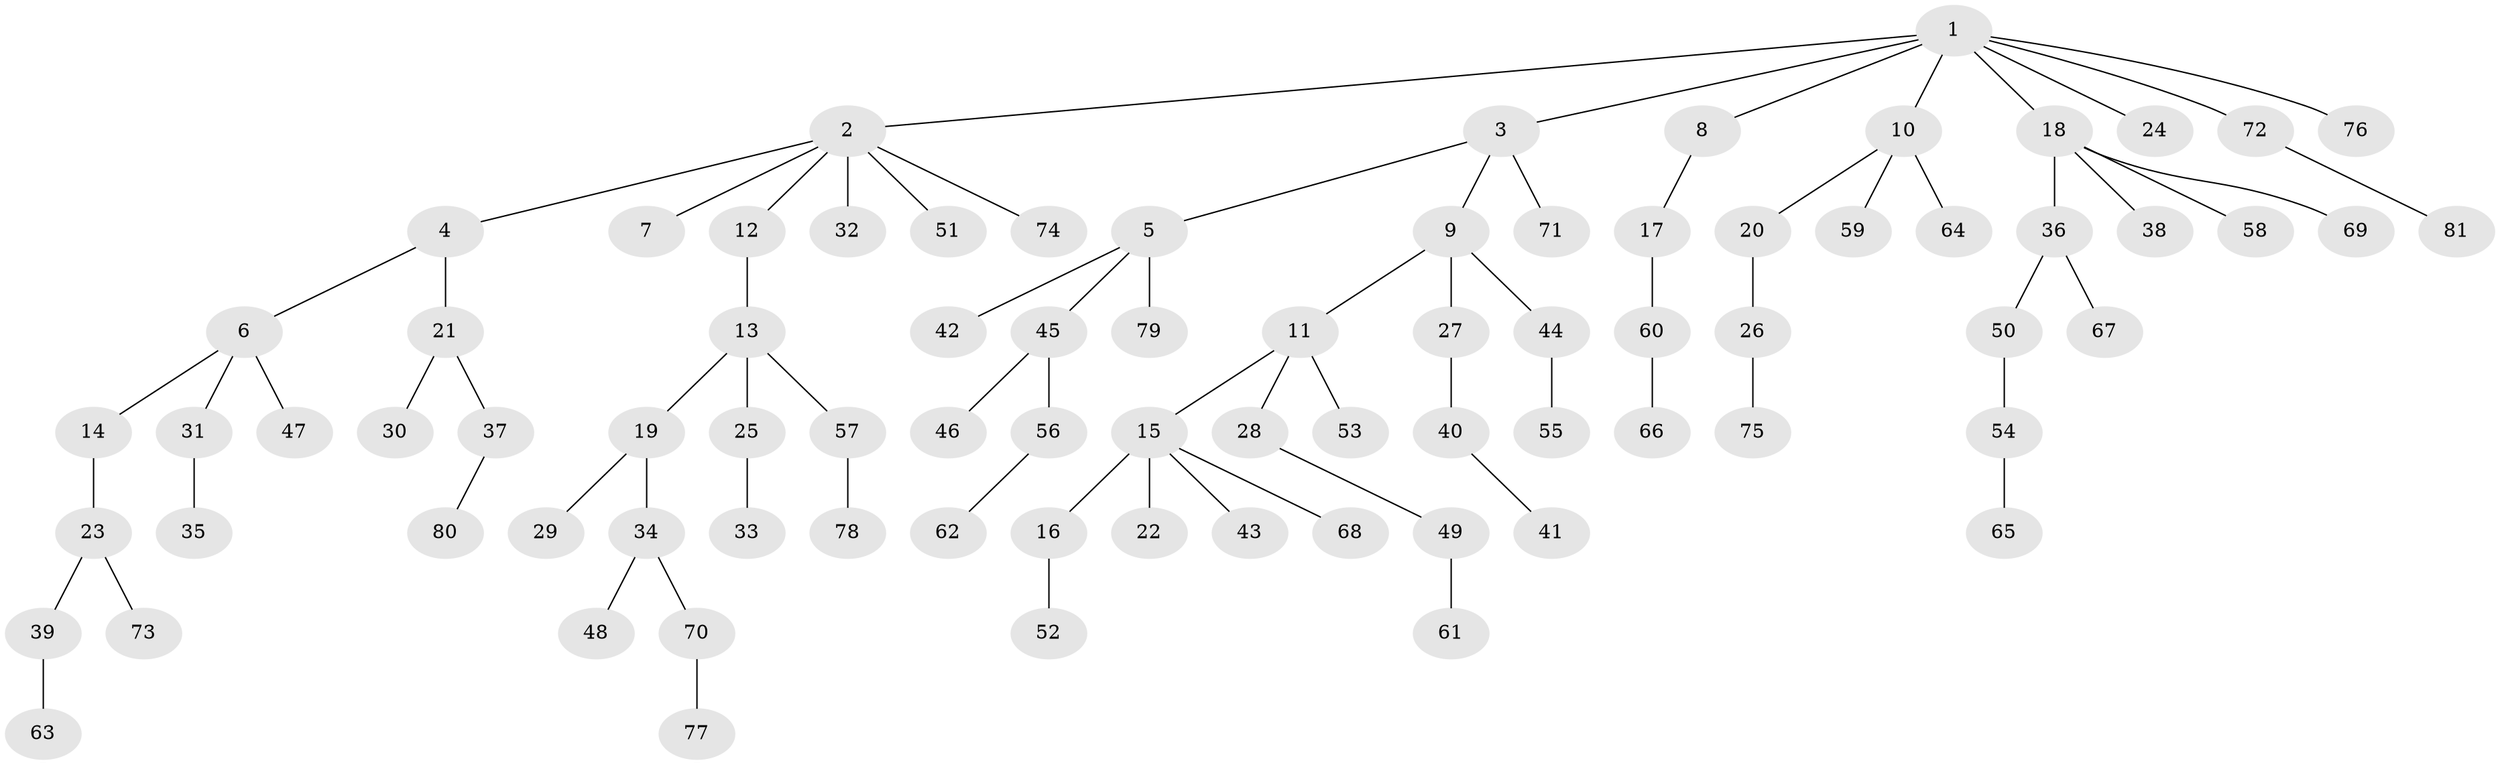 // Generated by graph-tools (version 1.1) at 2025/11/02/27/25 16:11:28]
// undirected, 81 vertices, 80 edges
graph export_dot {
graph [start="1"]
  node [color=gray90,style=filled];
  1;
  2;
  3;
  4;
  5;
  6;
  7;
  8;
  9;
  10;
  11;
  12;
  13;
  14;
  15;
  16;
  17;
  18;
  19;
  20;
  21;
  22;
  23;
  24;
  25;
  26;
  27;
  28;
  29;
  30;
  31;
  32;
  33;
  34;
  35;
  36;
  37;
  38;
  39;
  40;
  41;
  42;
  43;
  44;
  45;
  46;
  47;
  48;
  49;
  50;
  51;
  52;
  53;
  54;
  55;
  56;
  57;
  58;
  59;
  60;
  61;
  62;
  63;
  64;
  65;
  66;
  67;
  68;
  69;
  70;
  71;
  72;
  73;
  74;
  75;
  76;
  77;
  78;
  79;
  80;
  81;
  1 -- 2;
  1 -- 3;
  1 -- 8;
  1 -- 10;
  1 -- 18;
  1 -- 24;
  1 -- 72;
  1 -- 76;
  2 -- 4;
  2 -- 7;
  2 -- 12;
  2 -- 32;
  2 -- 51;
  2 -- 74;
  3 -- 5;
  3 -- 9;
  3 -- 71;
  4 -- 6;
  4 -- 21;
  5 -- 42;
  5 -- 45;
  5 -- 79;
  6 -- 14;
  6 -- 31;
  6 -- 47;
  8 -- 17;
  9 -- 11;
  9 -- 27;
  9 -- 44;
  10 -- 20;
  10 -- 59;
  10 -- 64;
  11 -- 15;
  11 -- 28;
  11 -- 53;
  12 -- 13;
  13 -- 19;
  13 -- 25;
  13 -- 57;
  14 -- 23;
  15 -- 16;
  15 -- 22;
  15 -- 43;
  15 -- 68;
  16 -- 52;
  17 -- 60;
  18 -- 36;
  18 -- 38;
  18 -- 58;
  18 -- 69;
  19 -- 29;
  19 -- 34;
  20 -- 26;
  21 -- 30;
  21 -- 37;
  23 -- 39;
  23 -- 73;
  25 -- 33;
  26 -- 75;
  27 -- 40;
  28 -- 49;
  31 -- 35;
  34 -- 48;
  34 -- 70;
  36 -- 50;
  36 -- 67;
  37 -- 80;
  39 -- 63;
  40 -- 41;
  44 -- 55;
  45 -- 46;
  45 -- 56;
  49 -- 61;
  50 -- 54;
  54 -- 65;
  56 -- 62;
  57 -- 78;
  60 -- 66;
  70 -- 77;
  72 -- 81;
}
